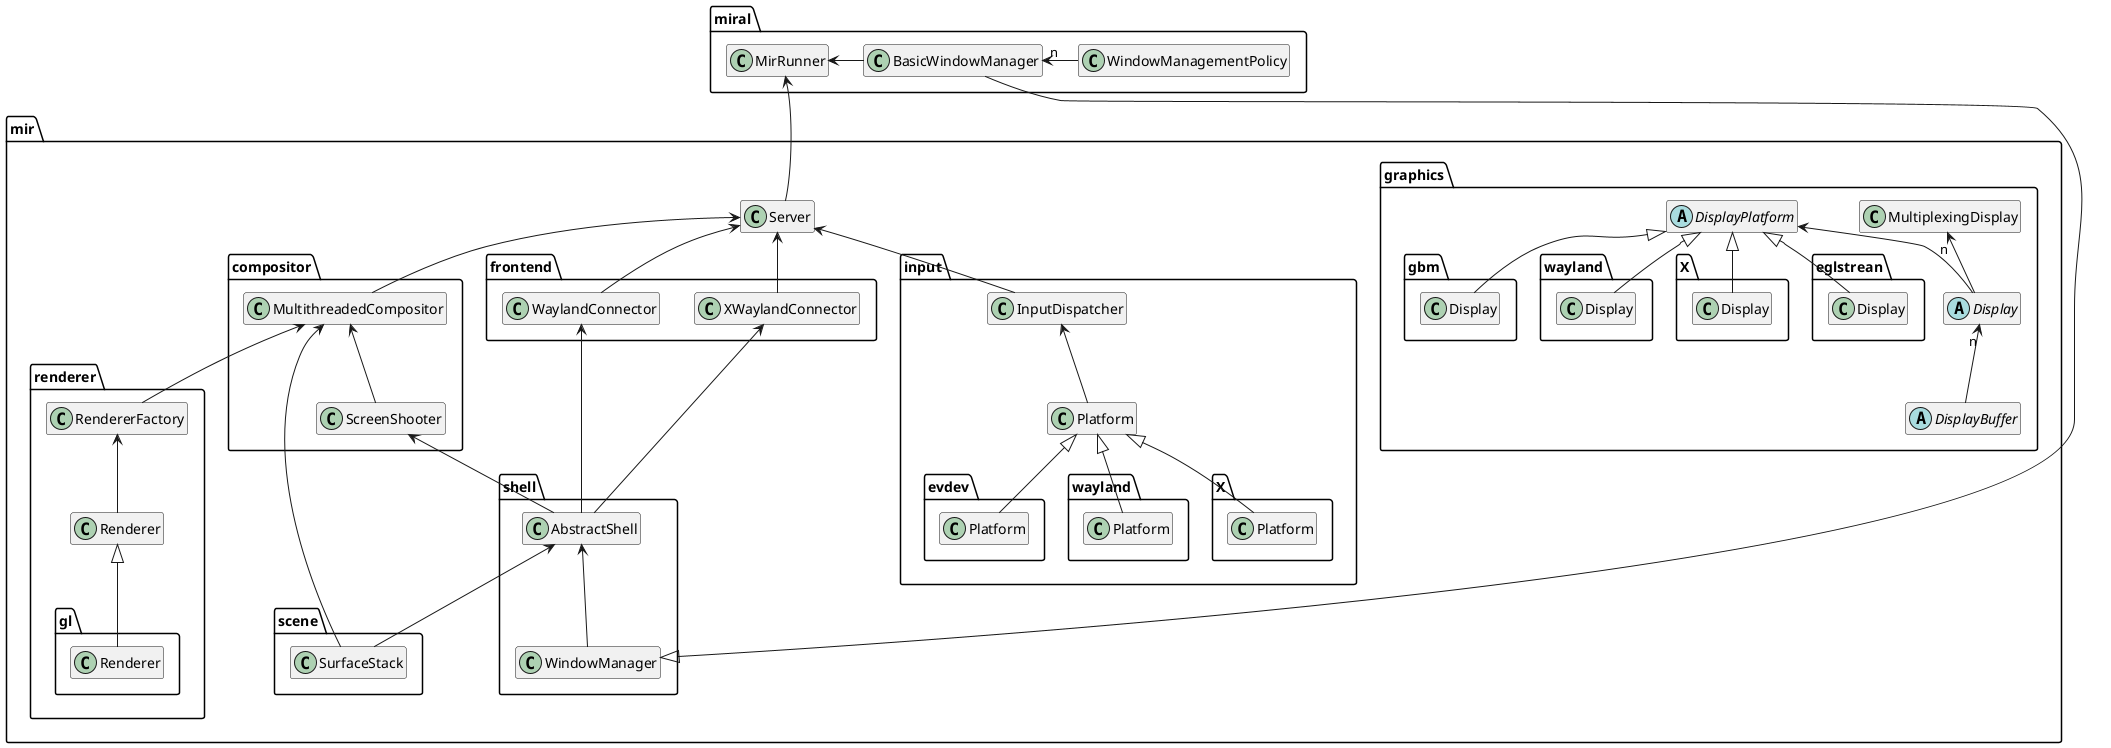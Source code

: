 @startuml

hide members

' Miral
class miral.MirRunner
class miral.BasicWindowManager extends mir.shell.WindowManager


' Server
class mir.Server

' Scene
class mir.scene.SurfaceStack

' Graphics
class mir.graphics.MultiplexingDisplay
abstract class mir.graphics.DisplayPlatform
abstract class mir.graphics.Display
abstract class mir.graphics.DisplayBuffer
class mir.graphics.gbm.Display extends mir.graphics.DisplayPlatform
class mir.graphics.wayland.Display extends mir.graphics.DisplayPlatform
class mir.graphics.X.Display extends mir.graphics.DisplayPlatform
class mir.graphics.eglstrean.Display extends mir.graphics.DisplayPlatform

' Input
class mir.input.InputDispatcher
class mir.input.Platform
class mir.input.evdev.Platform extends mir.input.Platform
class mir.input.wayland.Platform extends mir.input.Platform
class mir.input.X.Platform extends mir.input.Platform

' Shell
class mir.shell.AbstractShell
class mir.shell.WindowManager

' Compositor
class mir.compositor.MultithreadedCompositor
class mir.compositor.ScreenShooter

' Renderer
class mir.renderer.RendererFactory
class mir.renderer.Renderer
class mir.renderer.gl.Renderer extends mir.renderer.Renderer

' Frontends
class mir.frontend.WaylandConnector
class mir.frontend.XWaylandConnector

' Forces miral on top of mir
miral.MirRunner --[hidden]-> mir.Server

' Relationships
mir.Server <-- mir.compositor.MultithreadedCompositor
mir.Server <-- mir.input.InputDispatcher
mir.Server <-- mir.frontend.XWaylandConnector
mir.Server <-- mir.frontend.WaylandConnector

miral.MirRunner <-- mir.Server
miral.MirRunner <- miral.BasicWindowManager
miral.BasicWindowManager "n" <- miral.WindowManagementPolicy

mir.compositor.MultithreadedCompositor <-- mir.renderer.RendererFactory
mir.compositor.MultithreadedCompositor <-- mir.scene.SurfaceStack

mir.renderer.RendererFactory <-- mir.renderer.Renderer
mir.graphics.MultiplexingDisplay "n" <-- mir.graphics.Display
mir.graphics.DisplayPlatform <-- mir.graphics.Display
mir.graphics.Display "n" <-- mir.graphics.DisplayBuffer

mir.frontend.WaylandConnector <-- mir.shell.AbstractShell
mir.frontend.XWaylandConnector <-- mir.shell.AbstractShell
mir.shell.AbstractShell <-- mir.scene.SurfaceStack
mir.shell.AbstractShell <-- mir.shell.WindowManager

mir.input.InputDispatcher <-- mir.input.Platform

mir.compositor.MultithreadedCompositor <-- mir.compositor.ScreenShooter
mir.compositor.ScreenShooter <-- mir.shell.AbstractShell

@enduml

